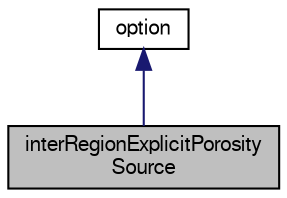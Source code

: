 digraph "interRegionExplicitPorositySource"
{
  bgcolor="transparent";
  edge [fontname="FreeSans",fontsize="10",labelfontname="FreeSans",labelfontsize="10"];
  node [fontname="FreeSans",fontsize="10",shape=record];
  Node0 [label="interRegionExplicitPorosity\lSource",height=0.2,width=0.4,color="black", fillcolor="grey75", style="filled", fontcolor="black"];
  Node1 -> Node0 [dir="back",color="midnightblue",fontsize="10",style="solid",fontname="FreeSans"];
  Node1 [label="option",height=0.2,width=0.4,color="black",URL="$a23446.html",tooltip="Finite volume options abtract base class. Provides a base set of controls, e.g. "];
}
